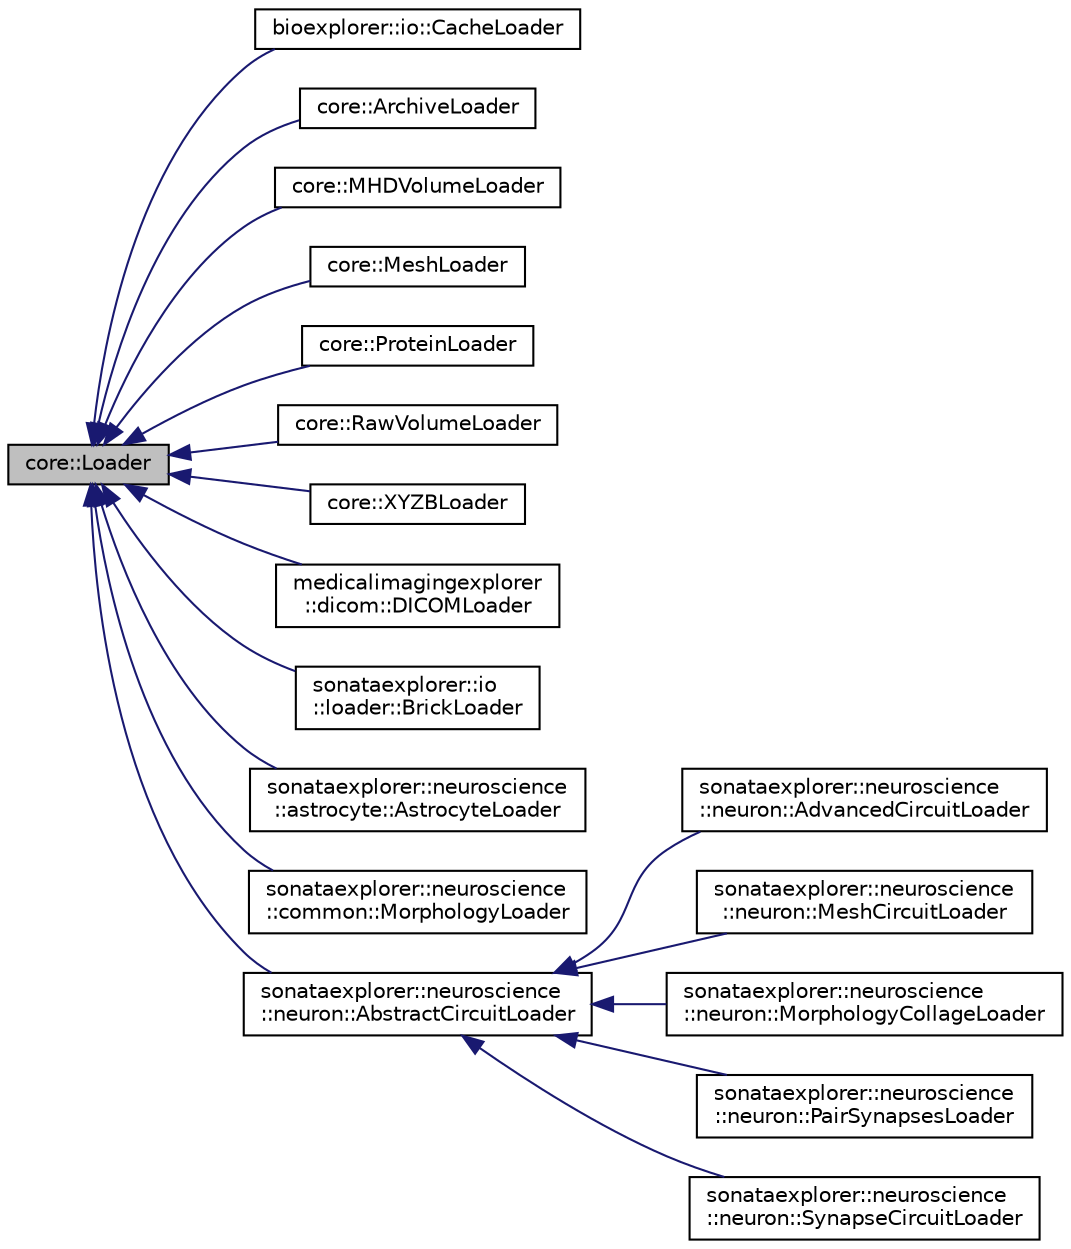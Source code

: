 digraph "core::Loader"
{
 // LATEX_PDF_SIZE
  edge [fontname="Helvetica",fontsize="10",labelfontname="Helvetica",labelfontsize="10"];
  node [fontname="Helvetica",fontsize="10",shape=record];
  rankdir="LR";
  Node1 [label="core::Loader",height=0.2,width=0.4,color="black", fillcolor="grey75", style="filled", fontcolor="black",tooltip=" "];
  Node1 -> Node2 [dir="back",color="midnightblue",fontsize="10",style="solid",fontname="Helvetica"];
  Node2 [label="bioexplorer::io::CacheLoader",height=0.2,width=0.4,color="black", fillcolor="white", style="filled",URL="$d1/d5f/classbioexplorer_1_1io_1_1CacheLoader.html",tooltip=" "];
  Node1 -> Node3 [dir="back",color="midnightblue",fontsize="10",style="solid",fontname="Helvetica"];
  Node3 [label="core::ArchiveLoader",height=0.2,width=0.4,color="black", fillcolor="white", style="filled",URL="$d6/deb/classcore_1_1ArchiveLoader.html",tooltip=" "];
  Node1 -> Node4 [dir="back",color="midnightblue",fontsize="10",style="solid",fontname="Helvetica"];
  Node4 [label="core::MHDVolumeLoader",height=0.2,width=0.4,color="black", fillcolor="white", style="filled",URL="$d3/dd5/classcore_1_1MHDVolumeLoader.html",tooltip=" "];
  Node1 -> Node5 [dir="back",color="midnightblue",fontsize="10",style="solid",fontname="Helvetica"];
  Node5 [label="core::MeshLoader",height=0.2,width=0.4,color="black", fillcolor="white", style="filled",URL="$df/d21/classcore_1_1MeshLoader.html",tooltip=" "];
  Node1 -> Node6 [dir="back",color="midnightblue",fontsize="10",style="solid",fontname="Helvetica"];
  Node6 [label="core::ProteinLoader",height=0.2,width=0.4,color="black", fillcolor="white", style="filled",URL="$df/d43/classcore_1_1ProteinLoader.html",tooltip=" "];
  Node1 -> Node7 [dir="back",color="midnightblue",fontsize="10",style="solid",fontname="Helvetica"];
  Node7 [label="core::RawVolumeLoader",height=0.2,width=0.4,color="black", fillcolor="white", style="filled",URL="$db/d96/classcore_1_1RawVolumeLoader.html",tooltip=" "];
  Node1 -> Node8 [dir="back",color="midnightblue",fontsize="10",style="solid",fontname="Helvetica"];
  Node8 [label="core::XYZBLoader",height=0.2,width=0.4,color="black", fillcolor="white", style="filled",URL="$d8/dca/classcore_1_1XYZBLoader.html",tooltip=" "];
  Node1 -> Node9 [dir="back",color="midnightblue",fontsize="10",style="solid",fontname="Helvetica"];
  Node9 [label="medicalimagingexplorer\l::dicom::DICOMLoader",height=0.2,width=0.4,color="black", fillcolor="white", style="filled",URL="$d3/d05/classmedicalimagingexplorer_1_1dicom_1_1DICOMLoader.html",tooltip=" "];
  Node1 -> Node10 [dir="back",color="midnightblue",fontsize="10",style="solid",fontname="Helvetica"];
  Node10 [label="sonataexplorer::io\l::loader::BrickLoader",height=0.2,width=0.4,color="black", fillcolor="white", style="filled",URL="$d2/d88/classsonataexplorer_1_1io_1_1loader_1_1BrickLoader.html",tooltip=" "];
  Node1 -> Node11 [dir="back",color="midnightblue",fontsize="10",style="solid",fontname="Helvetica"];
  Node11 [label="sonataexplorer::neuroscience\l::astrocyte::AstrocyteLoader",height=0.2,width=0.4,color="black", fillcolor="white", style="filled",URL="$d9/d93/classsonataexplorer_1_1neuroscience_1_1astrocyte_1_1AstrocyteLoader.html",tooltip=" "];
  Node1 -> Node12 [dir="back",color="midnightblue",fontsize="10",style="solid",fontname="Helvetica"];
  Node12 [label="sonataexplorer::neuroscience\l::common::MorphologyLoader",height=0.2,width=0.4,color="black", fillcolor="white", style="filled",URL="$d5/d4a/classsonataexplorer_1_1neuroscience_1_1common_1_1MorphologyLoader.html",tooltip=" "];
  Node1 -> Node13 [dir="back",color="midnightblue",fontsize="10",style="solid",fontname="Helvetica"];
  Node13 [label="sonataexplorer::neuroscience\l::neuron::AbstractCircuitLoader",height=0.2,width=0.4,color="black", fillcolor="white", style="filled",URL="$d2/d5b/classsonataexplorer_1_1neuroscience_1_1neuron_1_1AbstractCircuitLoader.html",tooltip=" "];
  Node13 -> Node14 [dir="back",color="midnightblue",fontsize="10",style="solid",fontname="Helvetica"];
  Node14 [label="sonataexplorer::neuroscience\l::neuron::AdvancedCircuitLoader",height=0.2,width=0.4,color="black", fillcolor="white", style="filled",URL="$d5/d55/classsonataexplorer_1_1neuroscience_1_1neuron_1_1AdvancedCircuitLoader.html",tooltip=" "];
  Node13 -> Node15 [dir="back",color="midnightblue",fontsize="10",style="solid",fontname="Helvetica"];
  Node15 [label="sonataexplorer::neuroscience\l::neuron::MeshCircuitLoader",height=0.2,width=0.4,color="black", fillcolor="white", style="filled",URL="$d0/dd9/classsonataexplorer_1_1neuroscience_1_1neuron_1_1MeshCircuitLoader.html",tooltip=" "];
  Node13 -> Node16 [dir="back",color="midnightblue",fontsize="10",style="solid",fontname="Helvetica"];
  Node16 [label="sonataexplorer::neuroscience\l::neuron::MorphologyCollageLoader",height=0.2,width=0.4,color="black", fillcolor="white", style="filled",URL="$d5/d04/classsonataexplorer_1_1neuroscience_1_1neuron_1_1MorphologyCollageLoader.html",tooltip=" "];
  Node13 -> Node17 [dir="back",color="midnightblue",fontsize="10",style="solid",fontname="Helvetica"];
  Node17 [label="sonataexplorer::neuroscience\l::neuron::PairSynapsesLoader",height=0.2,width=0.4,color="black", fillcolor="white", style="filled",URL="$d7/d7c/classsonataexplorer_1_1neuroscience_1_1neuron_1_1PairSynapsesLoader.html",tooltip=" "];
  Node13 -> Node18 [dir="back",color="midnightblue",fontsize="10",style="solid",fontname="Helvetica"];
  Node18 [label="sonataexplorer::neuroscience\l::neuron::SynapseCircuitLoader",height=0.2,width=0.4,color="black", fillcolor="white", style="filled",URL="$d6/df1/classsonataexplorer_1_1neuroscience_1_1neuron_1_1SynapseCircuitLoader.html",tooltip=" "];
}
